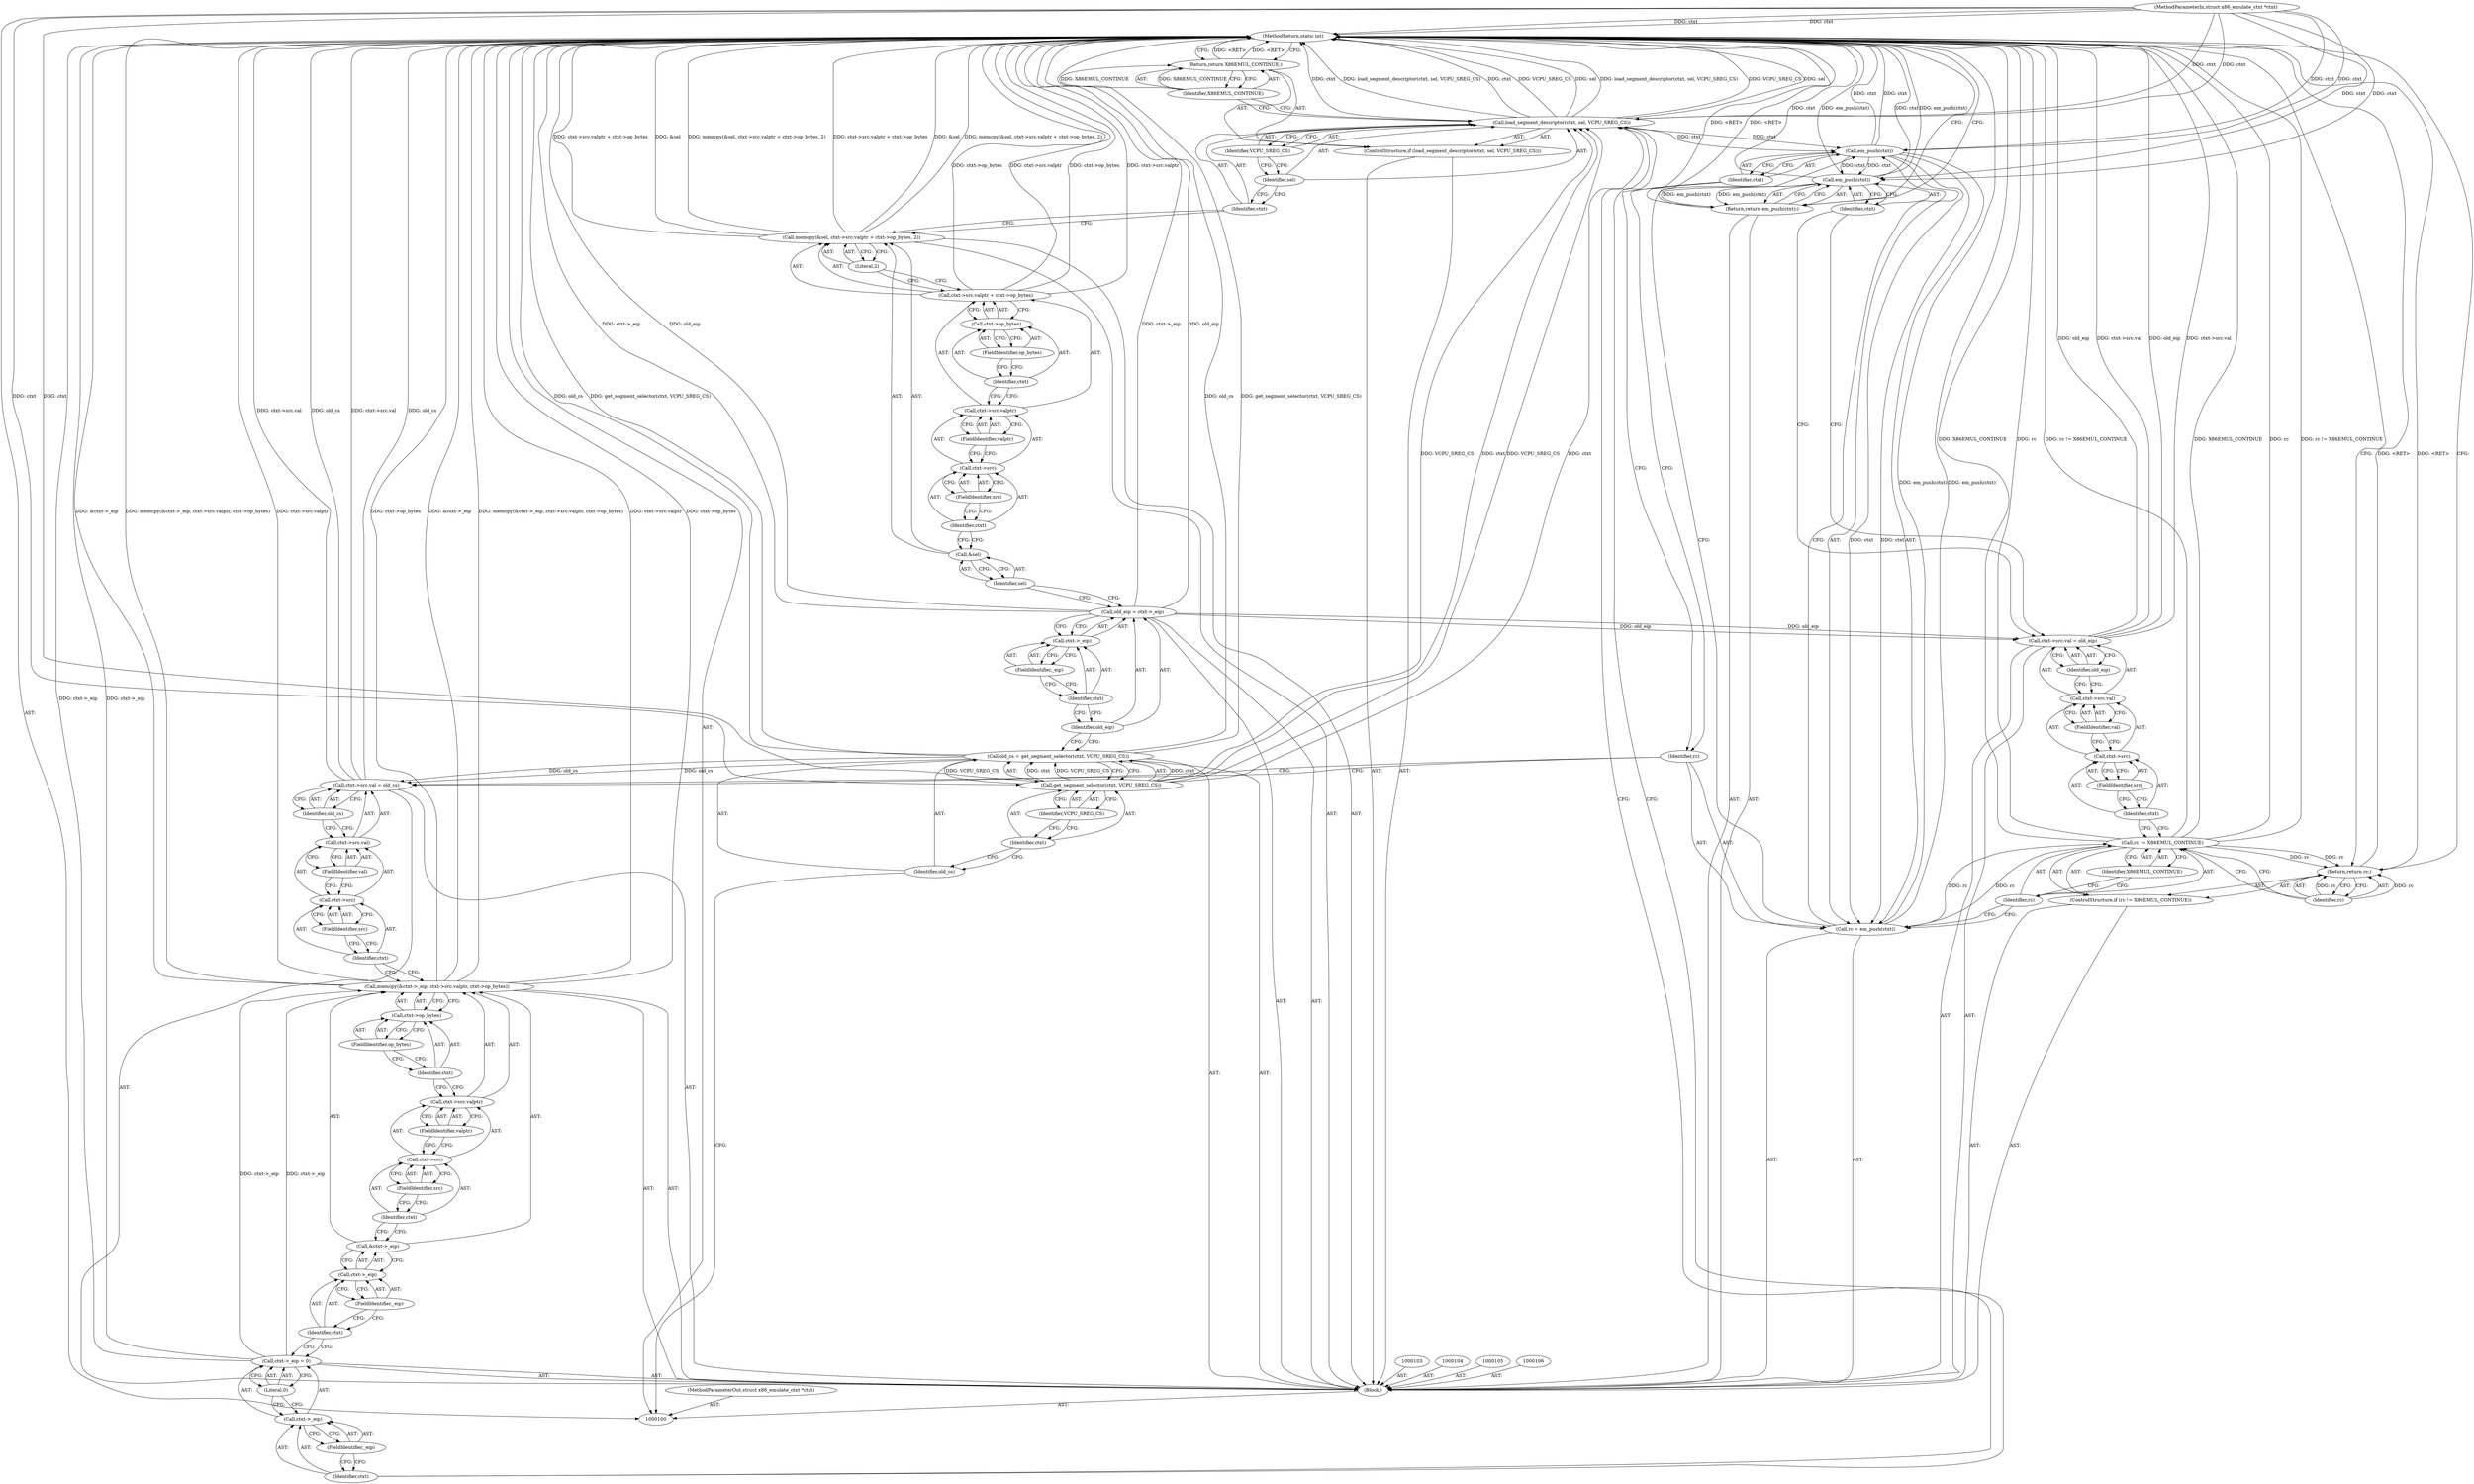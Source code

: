 digraph "1_linux_d1442d85cc30ea75f7d399474ca738e0bc96f715_0" {
"1000182" [label="(MethodReturn,static int)"];
"1000101" [label="(MethodParameterIn,struct x86_emulate_ctxt *ctxt)"];
"1000241" [label="(MethodParameterOut,struct x86_emulate_ctxt *ctxt)"];
"1000119" [label="(Identifier,sel)"];
"1000120" [label="(Call,ctxt->src.valptr + ctxt->op_bytes)"];
"1000121" [label="(Call,ctxt->src.valptr)"];
"1000122" [label="(Call,ctxt->src)"];
"1000123" [label="(Identifier,ctxt)"];
"1000117" [label="(Call,memcpy(&sel, ctxt->src.valptr + ctxt->op_bytes, 2))"];
"1000124" [label="(FieldIdentifier,src)"];
"1000125" [label="(FieldIdentifier,valptr)"];
"1000126" [label="(Call,ctxt->op_bytes)"];
"1000127" [label="(Identifier,ctxt)"];
"1000128" [label="(FieldIdentifier,op_bytes)"];
"1000129" [label="(Literal,2)"];
"1000118" [label="(Call,&sel)"];
"1000130" [label="(ControlStructure,if (load_segment_descriptor(ctxt, sel, VCPU_SREG_CS)))"];
"1000132" [label="(Identifier,ctxt)"];
"1000133" [label="(Identifier,sel)"];
"1000134" [label="(Identifier,VCPU_SREG_CS)"];
"1000131" [label="(Call,load_segment_descriptor(ctxt, sel, VCPU_SREG_CS))"];
"1000136" [label="(Identifier,X86EMUL_CONTINUE)"];
"1000135" [label="(Return,return X86EMUL_CONTINUE;)"];
"1000137" [label="(Call,ctxt->_eip = 0)"];
"1000138" [label="(Call,ctxt->_eip)"];
"1000139" [label="(Identifier,ctxt)"];
"1000141" [label="(Literal,0)"];
"1000140" [label="(FieldIdentifier,_eip)"];
"1000142" [label="(Call,memcpy(&ctxt->_eip, ctxt->src.valptr, ctxt->op_bytes))"];
"1000146" [label="(FieldIdentifier,_eip)"];
"1000147" [label="(Call,ctxt->src.valptr)"];
"1000148" [label="(Call,ctxt->src)"];
"1000149" [label="(Identifier,ctxt)"];
"1000150" [label="(FieldIdentifier,src)"];
"1000151" [label="(FieldIdentifier,valptr)"];
"1000152" [label="(Call,ctxt->op_bytes)"];
"1000153" [label="(Identifier,ctxt)"];
"1000154" [label="(FieldIdentifier,op_bytes)"];
"1000143" [label="(Call,&ctxt->_eip)"];
"1000144" [label="(Call,ctxt->_eip)"];
"1000145" [label="(Identifier,ctxt)"];
"1000160" [label="(FieldIdentifier,val)"];
"1000161" [label="(Identifier,old_cs)"];
"1000155" [label="(Call,ctxt->src.val = old_cs)"];
"1000156" [label="(Call,ctxt->src.val)"];
"1000157" [label="(Call,ctxt->src)"];
"1000158" [label="(Identifier,ctxt)"];
"1000159" [label="(FieldIdentifier,src)"];
"1000165" [label="(Identifier,ctxt)"];
"1000162" [label="(Call,rc = em_push(ctxt))"];
"1000163" [label="(Identifier,rc)"];
"1000164" [label="(Call,em_push(ctxt))"];
"1000169" [label="(Identifier,X86EMUL_CONTINUE)"];
"1000166" [label="(ControlStructure,if (rc != X86EMUL_CONTINUE))"];
"1000167" [label="(Call,rc != X86EMUL_CONTINUE)"];
"1000168" [label="(Identifier,rc)"];
"1000102" [label="(Block,)"];
"1000170" [label="(Return,return rc;)"];
"1000171" [label="(Identifier,rc)"];
"1000177" [label="(FieldIdentifier,val)"];
"1000178" [label="(Identifier,old_eip)"];
"1000172" [label="(Call,ctxt->src.val = old_eip)"];
"1000173" [label="(Call,ctxt->src.val)"];
"1000174" [label="(Call,ctxt->src)"];
"1000175" [label="(Identifier,ctxt)"];
"1000176" [label="(FieldIdentifier,src)"];
"1000179" [label="(Return,return em_push(ctxt);)"];
"1000181" [label="(Identifier,ctxt)"];
"1000180" [label="(Call,em_push(ctxt))"];
"1000107" [label="(Call,old_cs = get_segment_selector(ctxt, VCPU_SREG_CS))"];
"1000108" [label="(Identifier,old_cs)"];
"1000109" [label="(Call,get_segment_selector(ctxt, VCPU_SREG_CS))"];
"1000110" [label="(Identifier,ctxt)"];
"1000111" [label="(Identifier,VCPU_SREG_CS)"];
"1000114" [label="(Call,ctxt->_eip)"];
"1000115" [label="(Identifier,ctxt)"];
"1000116" [label="(FieldIdentifier,_eip)"];
"1000112" [label="(Call,old_eip = ctxt->_eip)"];
"1000113" [label="(Identifier,old_eip)"];
"1000182" -> "1000100"  [label="AST: "];
"1000182" -> "1000135"  [label="CFG: "];
"1000182" -> "1000170"  [label="CFG: "];
"1000182" -> "1000179"  [label="CFG: "];
"1000179" -> "1000182"  [label="DDG: <RET>"];
"1000170" -> "1000182"  [label="DDG: <RET>"];
"1000107" -> "1000182"  [label="DDG: old_cs"];
"1000107" -> "1000182"  [label="DDG: get_segment_selector(ctxt, VCPU_SREG_CS)"];
"1000167" -> "1000182"  [label="DDG: X86EMUL_CONTINUE"];
"1000167" -> "1000182"  [label="DDG: rc"];
"1000167" -> "1000182"  [label="DDG: rc != X86EMUL_CONTINUE"];
"1000112" -> "1000182"  [label="DDG: ctxt->_eip"];
"1000112" -> "1000182"  [label="DDG: old_eip"];
"1000131" -> "1000182"  [label="DDG: ctxt"];
"1000131" -> "1000182"  [label="DDG: VCPU_SREG_CS"];
"1000131" -> "1000182"  [label="DDG: sel"];
"1000131" -> "1000182"  [label="DDG: load_segment_descriptor(ctxt, sel, VCPU_SREG_CS)"];
"1000142" -> "1000182"  [label="DDG: ctxt->op_bytes"];
"1000142" -> "1000182"  [label="DDG: &ctxt->_eip"];
"1000142" -> "1000182"  [label="DDG: memcpy(&ctxt->_eip, ctxt->src.valptr, ctxt->op_bytes)"];
"1000142" -> "1000182"  [label="DDG: ctxt->src.valptr"];
"1000180" -> "1000182"  [label="DDG: ctxt"];
"1000180" -> "1000182"  [label="DDG: em_push(ctxt)"];
"1000117" -> "1000182"  [label="DDG: &sel"];
"1000117" -> "1000182"  [label="DDG: memcpy(&sel, ctxt->src.valptr + ctxt->op_bytes, 2)"];
"1000117" -> "1000182"  [label="DDG: ctxt->src.valptr + ctxt->op_bytes"];
"1000172" -> "1000182"  [label="DDG: old_eip"];
"1000172" -> "1000182"  [label="DDG: ctxt->src.val"];
"1000162" -> "1000182"  [label="DDG: em_push(ctxt)"];
"1000120" -> "1000182"  [label="DDG: ctxt->op_bytes"];
"1000120" -> "1000182"  [label="DDG: ctxt->src.valptr"];
"1000101" -> "1000182"  [label="DDG: ctxt"];
"1000155" -> "1000182"  [label="DDG: ctxt->src.val"];
"1000155" -> "1000182"  [label="DDG: old_cs"];
"1000137" -> "1000182"  [label="DDG: ctxt->_eip"];
"1000164" -> "1000182"  [label="DDG: ctxt"];
"1000135" -> "1000182"  [label="DDG: <RET>"];
"1000101" -> "1000100"  [label="AST: "];
"1000101" -> "1000182"  [label="DDG: ctxt"];
"1000101" -> "1000109"  [label="DDG: ctxt"];
"1000101" -> "1000131"  [label="DDG: ctxt"];
"1000101" -> "1000164"  [label="DDG: ctxt"];
"1000101" -> "1000180"  [label="DDG: ctxt"];
"1000241" -> "1000100"  [label="AST: "];
"1000119" -> "1000118"  [label="AST: "];
"1000119" -> "1000112"  [label="CFG: "];
"1000118" -> "1000119"  [label="CFG: "];
"1000120" -> "1000117"  [label="AST: "];
"1000120" -> "1000126"  [label="CFG: "];
"1000121" -> "1000120"  [label="AST: "];
"1000126" -> "1000120"  [label="AST: "];
"1000129" -> "1000120"  [label="CFG: "];
"1000120" -> "1000182"  [label="DDG: ctxt->op_bytes"];
"1000120" -> "1000182"  [label="DDG: ctxt->src.valptr"];
"1000121" -> "1000120"  [label="AST: "];
"1000121" -> "1000125"  [label="CFG: "];
"1000122" -> "1000121"  [label="AST: "];
"1000125" -> "1000121"  [label="AST: "];
"1000127" -> "1000121"  [label="CFG: "];
"1000122" -> "1000121"  [label="AST: "];
"1000122" -> "1000124"  [label="CFG: "];
"1000123" -> "1000122"  [label="AST: "];
"1000124" -> "1000122"  [label="AST: "];
"1000125" -> "1000122"  [label="CFG: "];
"1000123" -> "1000122"  [label="AST: "];
"1000123" -> "1000118"  [label="CFG: "];
"1000124" -> "1000123"  [label="CFG: "];
"1000117" -> "1000102"  [label="AST: "];
"1000117" -> "1000129"  [label="CFG: "];
"1000118" -> "1000117"  [label="AST: "];
"1000120" -> "1000117"  [label="AST: "];
"1000129" -> "1000117"  [label="AST: "];
"1000132" -> "1000117"  [label="CFG: "];
"1000117" -> "1000182"  [label="DDG: &sel"];
"1000117" -> "1000182"  [label="DDG: memcpy(&sel, ctxt->src.valptr + ctxt->op_bytes, 2)"];
"1000117" -> "1000182"  [label="DDG: ctxt->src.valptr + ctxt->op_bytes"];
"1000124" -> "1000122"  [label="AST: "];
"1000124" -> "1000123"  [label="CFG: "];
"1000122" -> "1000124"  [label="CFG: "];
"1000125" -> "1000121"  [label="AST: "];
"1000125" -> "1000122"  [label="CFG: "];
"1000121" -> "1000125"  [label="CFG: "];
"1000126" -> "1000120"  [label="AST: "];
"1000126" -> "1000128"  [label="CFG: "];
"1000127" -> "1000126"  [label="AST: "];
"1000128" -> "1000126"  [label="AST: "];
"1000120" -> "1000126"  [label="CFG: "];
"1000127" -> "1000126"  [label="AST: "];
"1000127" -> "1000121"  [label="CFG: "];
"1000128" -> "1000127"  [label="CFG: "];
"1000128" -> "1000126"  [label="AST: "];
"1000128" -> "1000127"  [label="CFG: "];
"1000126" -> "1000128"  [label="CFG: "];
"1000129" -> "1000117"  [label="AST: "];
"1000129" -> "1000120"  [label="CFG: "];
"1000117" -> "1000129"  [label="CFG: "];
"1000118" -> "1000117"  [label="AST: "];
"1000118" -> "1000119"  [label="CFG: "];
"1000119" -> "1000118"  [label="AST: "];
"1000123" -> "1000118"  [label="CFG: "];
"1000130" -> "1000102"  [label="AST: "];
"1000131" -> "1000130"  [label="AST: "];
"1000135" -> "1000130"  [label="AST: "];
"1000132" -> "1000131"  [label="AST: "];
"1000132" -> "1000117"  [label="CFG: "];
"1000133" -> "1000132"  [label="CFG: "];
"1000133" -> "1000131"  [label="AST: "];
"1000133" -> "1000132"  [label="CFG: "];
"1000134" -> "1000133"  [label="CFG: "];
"1000134" -> "1000131"  [label="AST: "];
"1000134" -> "1000133"  [label="CFG: "];
"1000131" -> "1000134"  [label="CFG: "];
"1000131" -> "1000130"  [label="AST: "];
"1000131" -> "1000134"  [label="CFG: "];
"1000132" -> "1000131"  [label="AST: "];
"1000133" -> "1000131"  [label="AST: "];
"1000134" -> "1000131"  [label="AST: "];
"1000136" -> "1000131"  [label="CFG: "];
"1000139" -> "1000131"  [label="CFG: "];
"1000131" -> "1000182"  [label="DDG: ctxt"];
"1000131" -> "1000182"  [label="DDG: VCPU_SREG_CS"];
"1000131" -> "1000182"  [label="DDG: sel"];
"1000131" -> "1000182"  [label="DDG: load_segment_descriptor(ctxt, sel, VCPU_SREG_CS)"];
"1000109" -> "1000131"  [label="DDG: ctxt"];
"1000109" -> "1000131"  [label="DDG: VCPU_SREG_CS"];
"1000101" -> "1000131"  [label="DDG: ctxt"];
"1000131" -> "1000164"  [label="DDG: ctxt"];
"1000136" -> "1000135"  [label="AST: "];
"1000136" -> "1000131"  [label="CFG: "];
"1000135" -> "1000136"  [label="CFG: "];
"1000136" -> "1000135"  [label="DDG: X86EMUL_CONTINUE"];
"1000135" -> "1000130"  [label="AST: "];
"1000135" -> "1000136"  [label="CFG: "];
"1000136" -> "1000135"  [label="AST: "];
"1000182" -> "1000135"  [label="CFG: "];
"1000135" -> "1000182"  [label="DDG: <RET>"];
"1000136" -> "1000135"  [label="DDG: X86EMUL_CONTINUE"];
"1000137" -> "1000102"  [label="AST: "];
"1000137" -> "1000141"  [label="CFG: "];
"1000138" -> "1000137"  [label="AST: "];
"1000141" -> "1000137"  [label="AST: "];
"1000145" -> "1000137"  [label="CFG: "];
"1000137" -> "1000182"  [label="DDG: ctxt->_eip"];
"1000137" -> "1000142"  [label="DDG: ctxt->_eip"];
"1000138" -> "1000137"  [label="AST: "];
"1000138" -> "1000140"  [label="CFG: "];
"1000139" -> "1000138"  [label="AST: "];
"1000140" -> "1000138"  [label="AST: "];
"1000141" -> "1000138"  [label="CFG: "];
"1000139" -> "1000138"  [label="AST: "];
"1000139" -> "1000131"  [label="CFG: "];
"1000140" -> "1000139"  [label="CFG: "];
"1000141" -> "1000137"  [label="AST: "];
"1000141" -> "1000138"  [label="CFG: "];
"1000137" -> "1000141"  [label="CFG: "];
"1000140" -> "1000138"  [label="AST: "];
"1000140" -> "1000139"  [label="CFG: "];
"1000138" -> "1000140"  [label="CFG: "];
"1000142" -> "1000102"  [label="AST: "];
"1000142" -> "1000152"  [label="CFG: "];
"1000143" -> "1000142"  [label="AST: "];
"1000147" -> "1000142"  [label="AST: "];
"1000152" -> "1000142"  [label="AST: "];
"1000158" -> "1000142"  [label="CFG: "];
"1000142" -> "1000182"  [label="DDG: ctxt->op_bytes"];
"1000142" -> "1000182"  [label="DDG: &ctxt->_eip"];
"1000142" -> "1000182"  [label="DDG: memcpy(&ctxt->_eip, ctxt->src.valptr, ctxt->op_bytes)"];
"1000142" -> "1000182"  [label="DDG: ctxt->src.valptr"];
"1000137" -> "1000142"  [label="DDG: ctxt->_eip"];
"1000146" -> "1000144"  [label="AST: "];
"1000146" -> "1000145"  [label="CFG: "];
"1000144" -> "1000146"  [label="CFG: "];
"1000147" -> "1000142"  [label="AST: "];
"1000147" -> "1000151"  [label="CFG: "];
"1000148" -> "1000147"  [label="AST: "];
"1000151" -> "1000147"  [label="AST: "];
"1000153" -> "1000147"  [label="CFG: "];
"1000148" -> "1000147"  [label="AST: "];
"1000148" -> "1000150"  [label="CFG: "];
"1000149" -> "1000148"  [label="AST: "];
"1000150" -> "1000148"  [label="AST: "];
"1000151" -> "1000148"  [label="CFG: "];
"1000149" -> "1000148"  [label="AST: "];
"1000149" -> "1000143"  [label="CFG: "];
"1000150" -> "1000149"  [label="CFG: "];
"1000150" -> "1000148"  [label="AST: "];
"1000150" -> "1000149"  [label="CFG: "];
"1000148" -> "1000150"  [label="CFG: "];
"1000151" -> "1000147"  [label="AST: "];
"1000151" -> "1000148"  [label="CFG: "];
"1000147" -> "1000151"  [label="CFG: "];
"1000152" -> "1000142"  [label="AST: "];
"1000152" -> "1000154"  [label="CFG: "];
"1000153" -> "1000152"  [label="AST: "];
"1000154" -> "1000152"  [label="AST: "];
"1000142" -> "1000152"  [label="CFG: "];
"1000153" -> "1000152"  [label="AST: "];
"1000153" -> "1000147"  [label="CFG: "];
"1000154" -> "1000153"  [label="CFG: "];
"1000154" -> "1000152"  [label="AST: "];
"1000154" -> "1000153"  [label="CFG: "];
"1000152" -> "1000154"  [label="CFG: "];
"1000143" -> "1000142"  [label="AST: "];
"1000143" -> "1000144"  [label="CFG: "];
"1000144" -> "1000143"  [label="AST: "];
"1000149" -> "1000143"  [label="CFG: "];
"1000144" -> "1000143"  [label="AST: "];
"1000144" -> "1000146"  [label="CFG: "];
"1000145" -> "1000144"  [label="AST: "];
"1000146" -> "1000144"  [label="AST: "];
"1000143" -> "1000144"  [label="CFG: "];
"1000145" -> "1000144"  [label="AST: "];
"1000145" -> "1000137"  [label="CFG: "];
"1000146" -> "1000145"  [label="CFG: "];
"1000160" -> "1000156"  [label="AST: "];
"1000160" -> "1000157"  [label="CFG: "];
"1000156" -> "1000160"  [label="CFG: "];
"1000161" -> "1000155"  [label="AST: "];
"1000161" -> "1000156"  [label="CFG: "];
"1000155" -> "1000161"  [label="CFG: "];
"1000155" -> "1000102"  [label="AST: "];
"1000155" -> "1000161"  [label="CFG: "];
"1000156" -> "1000155"  [label="AST: "];
"1000161" -> "1000155"  [label="AST: "];
"1000163" -> "1000155"  [label="CFG: "];
"1000155" -> "1000182"  [label="DDG: ctxt->src.val"];
"1000155" -> "1000182"  [label="DDG: old_cs"];
"1000107" -> "1000155"  [label="DDG: old_cs"];
"1000156" -> "1000155"  [label="AST: "];
"1000156" -> "1000160"  [label="CFG: "];
"1000157" -> "1000156"  [label="AST: "];
"1000160" -> "1000156"  [label="AST: "];
"1000161" -> "1000156"  [label="CFG: "];
"1000157" -> "1000156"  [label="AST: "];
"1000157" -> "1000159"  [label="CFG: "];
"1000158" -> "1000157"  [label="AST: "];
"1000159" -> "1000157"  [label="AST: "];
"1000160" -> "1000157"  [label="CFG: "];
"1000158" -> "1000157"  [label="AST: "];
"1000158" -> "1000142"  [label="CFG: "];
"1000159" -> "1000158"  [label="CFG: "];
"1000159" -> "1000157"  [label="AST: "];
"1000159" -> "1000158"  [label="CFG: "];
"1000157" -> "1000159"  [label="CFG: "];
"1000165" -> "1000164"  [label="AST: "];
"1000165" -> "1000163"  [label="CFG: "];
"1000164" -> "1000165"  [label="CFG: "];
"1000162" -> "1000102"  [label="AST: "];
"1000162" -> "1000164"  [label="CFG: "];
"1000163" -> "1000162"  [label="AST: "];
"1000164" -> "1000162"  [label="AST: "];
"1000168" -> "1000162"  [label="CFG: "];
"1000162" -> "1000182"  [label="DDG: em_push(ctxt)"];
"1000164" -> "1000162"  [label="DDG: ctxt"];
"1000162" -> "1000167"  [label="DDG: rc"];
"1000163" -> "1000162"  [label="AST: "];
"1000163" -> "1000155"  [label="CFG: "];
"1000165" -> "1000163"  [label="CFG: "];
"1000164" -> "1000162"  [label="AST: "];
"1000164" -> "1000165"  [label="CFG: "];
"1000165" -> "1000164"  [label="AST: "];
"1000162" -> "1000164"  [label="CFG: "];
"1000164" -> "1000182"  [label="DDG: ctxt"];
"1000164" -> "1000162"  [label="DDG: ctxt"];
"1000131" -> "1000164"  [label="DDG: ctxt"];
"1000101" -> "1000164"  [label="DDG: ctxt"];
"1000164" -> "1000180"  [label="DDG: ctxt"];
"1000169" -> "1000167"  [label="AST: "];
"1000169" -> "1000168"  [label="CFG: "];
"1000167" -> "1000169"  [label="CFG: "];
"1000166" -> "1000102"  [label="AST: "];
"1000167" -> "1000166"  [label="AST: "];
"1000170" -> "1000166"  [label="AST: "];
"1000167" -> "1000166"  [label="AST: "];
"1000167" -> "1000169"  [label="CFG: "];
"1000168" -> "1000167"  [label="AST: "];
"1000169" -> "1000167"  [label="AST: "];
"1000171" -> "1000167"  [label="CFG: "];
"1000175" -> "1000167"  [label="CFG: "];
"1000167" -> "1000182"  [label="DDG: X86EMUL_CONTINUE"];
"1000167" -> "1000182"  [label="DDG: rc"];
"1000167" -> "1000182"  [label="DDG: rc != X86EMUL_CONTINUE"];
"1000162" -> "1000167"  [label="DDG: rc"];
"1000167" -> "1000170"  [label="DDG: rc"];
"1000168" -> "1000167"  [label="AST: "];
"1000168" -> "1000162"  [label="CFG: "];
"1000169" -> "1000168"  [label="CFG: "];
"1000102" -> "1000100"  [label="AST: "];
"1000103" -> "1000102"  [label="AST: "];
"1000104" -> "1000102"  [label="AST: "];
"1000105" -> "1000102"  [label="AST: "];
"1000106" -> "1000102"  [label="AST: "];
"1000107" -> "1000102"  [label="AST: "];
"1000112" -> "1000102"  [label="AST: "];
"1000117" -> "1000102"  [label="AST: "];
"1000130" -> "1000102"  [label="AST: "];
"1000137" -> "1000102"  [label="AST: "];
"1000142" -> "1000102"  [label="AST: "];
"1000155" -> "1000102"  [label="AST: "];
"1000162" -> "1000102"  [label="AST: "];
"1000166" -> "1000102"  [label="AST: "];
"1000172" -> "1000102"  [label="AST: "];
"1000179" -> "1000102"  [label="AST: "];
"1000170" -> "1000166"  [label="AST: "];
"1000170" -> "1000171"  [label="CFG: "];
"1000171" -> "1000170"  [label="AST: "];
"1000182" -> "1000170"  [label="CFG: "];
"1000170" -> "1000182"  [label="DDG: <RET>"];
"1000171" -> "1000170"  [label="DDG: rc"];
"1000167" -> "1000170"  [label="DDG: rc"];
"1000171" -> "1000170"  [label="AST: "];
"1000171" -> "1000167"  [label="CFG: "];
"1000170" -> "1000171"  [label="CFG: "];
"1000171" -> "1000170"  [label="DDG: rc"];
"1000177" -> "1000173"  [label="AST: "];
"1000177" -> "1000174"  [label="CFG: "];
"1000173" -> "1000177"  [label="CFG: "];
"1000178" -> "1000172"  [label="AST: "];
"1000178" -> "1000173"  [label="CFG: "];
"1000172" -> "1000178"  [label="CFG: "];
"1000172" -> "1000102"  [label="AST: "];
"1000172" -> "1000178"  [label="CFG: "];
"1000173" -> "1000172"  [label="AST: "];
"1000178" -> "1000172"  [label="AST: "];
"1000181" -> "1000172"  [label="CFG: "];
"1000172" -> "1000182"  [label="DDG: old_eip"];
"1000172" -> "1000182"  [label="DDG: ctxt->src.val"];
"1000112" -> "1000172"  [label="DDG: old_eip"];
"1000173" -> "1000172"  [label="AST: "];
"1000173" -> "1000177"  [label="CFG: "];
"1000174" -> "1000173"  [label="AST: "];
"1000177" -> "1000173"  [label="AST: "];
"1000178" -> "1000173"  [label="CFG: "];
"1000174" -> "1000173"  [label="AST: "];
"1000174" -> "1000176"  [label="CFG: "];
"1000175" -> "1000174"  [label="AST: "];
"1000176" -> "1000174"  [label="AST: "];
"1000177" -> "1000174"  [label="CFG: "];
"1000175" -> "1000174"  [label="AST: "];
"1000175" -> "1000167"  [label="CFG: "];
"1000176" -> "1000175"  [label="CFG: "];
"1000176" -> "1000174"  [label="AST: "];
"1000176" -> "1000175"  [label="CFG: "];
"1000174" -> "1000176"  [label="CFG: "];
"1000179" -> "1000102"  [label="AST: "];
"1000179" -> "1000180"  [label="CFG: "];
"1000180" -> "1000179"  [label="AST: "];
"1000182" -> "1000179"  [label="CFG: "];
"1000179" -> "1000182"  [label="DDG: <RET>"];
"1000180" -> "1000179"  [label="DDG: em_push(ctxt)"];
"1000181" -> "1000180"  [label="AST: "];
"1000181" -> "1000172"  [label="CFG: "];
"1000180" -> "1000181"  [label="CFG: "];
"1000180" -> "1000179"  [label="AST: "];
"1000180" -> "1000181"  [label="CFG: "];
"1000181" -> "1000180"  [label="AST: "];
"1000179" -> "1000180"  [label="CFG: "];
"1000180" -> "1000182"  [label="DDG: ctxt"];
"1000180" -> "1000182"  [label="DDG: em_push(ctxt)"];
"1000180" -> "1000179"  [label="DDG: em_push(ctxt)"];
"1000164" -> "1000180"  [label="DDG: ctxt"];
"1000101" -> "1000180"  [label="DDG: ctxt"];
"1000107" -> "1000102"  [label="AST: "];
"1000107" -> "1000109"  [label="CFG: "];
"1000108" -> "1000107"  [label="AST: "];
"1000109" -> "1000107"  [label="AST: "];
"1000113" -> "1000107"  [label="CFG: "];
"1000107" -> "1000182"  [label="DDG: old_cs"];
"1000107" -> "1000182"  [label="DDG: get_segment_selector(ctxt, VCPU_SREG_CS)"];
"1000109" -> "1000107"  [label="DDG: ctxt"];
"1000109" -> "1000107"  [label="DDG: VCPU_SREG_CS"];
"1000107" -> "1000155"  [label="DDG: old_cs"];
"1000108" -> "1000107"  [label="AST: "];
"1000108" -> "1000100"  [label="CFG: "];
"1000110" -> "1000108"  [label="CFG: "];
"1000109" -> "1000107"  [label="AST: "];
"1000109" -> "1000111"  [label="CFG: "];
"1000110" -> "1000109"  [label="AST: "];
"1000111" -> "1000109"  [label="AST: "];
"1000107" -> "1000109"  [label="CFG: "];
"1000109" -> "1000107"  [label="DDG: ctxt"];
"1000109" -> "1000107"  [label="DDG: VCPU_SREG_CS"];
"1000101" -> "1000109"  [label="DDG: ctxt"];
"1000109" -> "1000131"  [label="DDG: ctxt"];
"1000109" -> "1000131"  [label="DDG: VCPU_SREG_CS"];
"1000110" -> "1000109"  [label="AST: "];
"1000110" -> "1000108"  [label="CFG: "];
"1000111" -> "1000110"  [label="CFG: "];
"1000111" -> "1000109"  [label="AST: "];
"1000111" -> "1000110"  [label="CFG: "];
"1000109" -> "1000111"  [label="CFG: "];
"1000114" -> "1000112"  [label="AST: "];
"1000114" -> "1000116"  [label="CFG: "];
"1000115" -> "1000114"  [label="AST: "];
"1000116" -> "1000114"  [label="AST: "];
"1000112" -> "1000114"  [label="CFG: "];
"1000115" -> "1000114"  [label="AST: "];
"1000115" -> "1000113"  [label="CFG: "];
"1000116" -> "1000115"  [label="CFG: "];
"1000116" -> "1000114"  [label="AST: "];
"1000116" -> "1000115"  [label="CFG: "];
"1000114" -> "1000116"  [label="CFG: "];
"1000112" -> "1000102"  [label="AST: "];
"1000112" -> "1000114"  [label="CFG: "];
"1000113" -> "1000112"  [label="AST: "];
"1000114" -> "1000112"  [label="AST: "];
"1000119" -> "1000112"  [label="CFG: "];
"1000112" -> "1000182"  [label="DDG: ctxt->_eip"];
"1000112" -> "1000182"  [label="DDG: old_eip"];
"1000112" -> "1000172"  [label="DDG: old_eip"];
"1000113" -> "1000112"  [label="AST: "];
"1000113" -> "1000107"  [label="CFG: "];
"1000115" -> "1000113"  [label="CFG: "];
}
